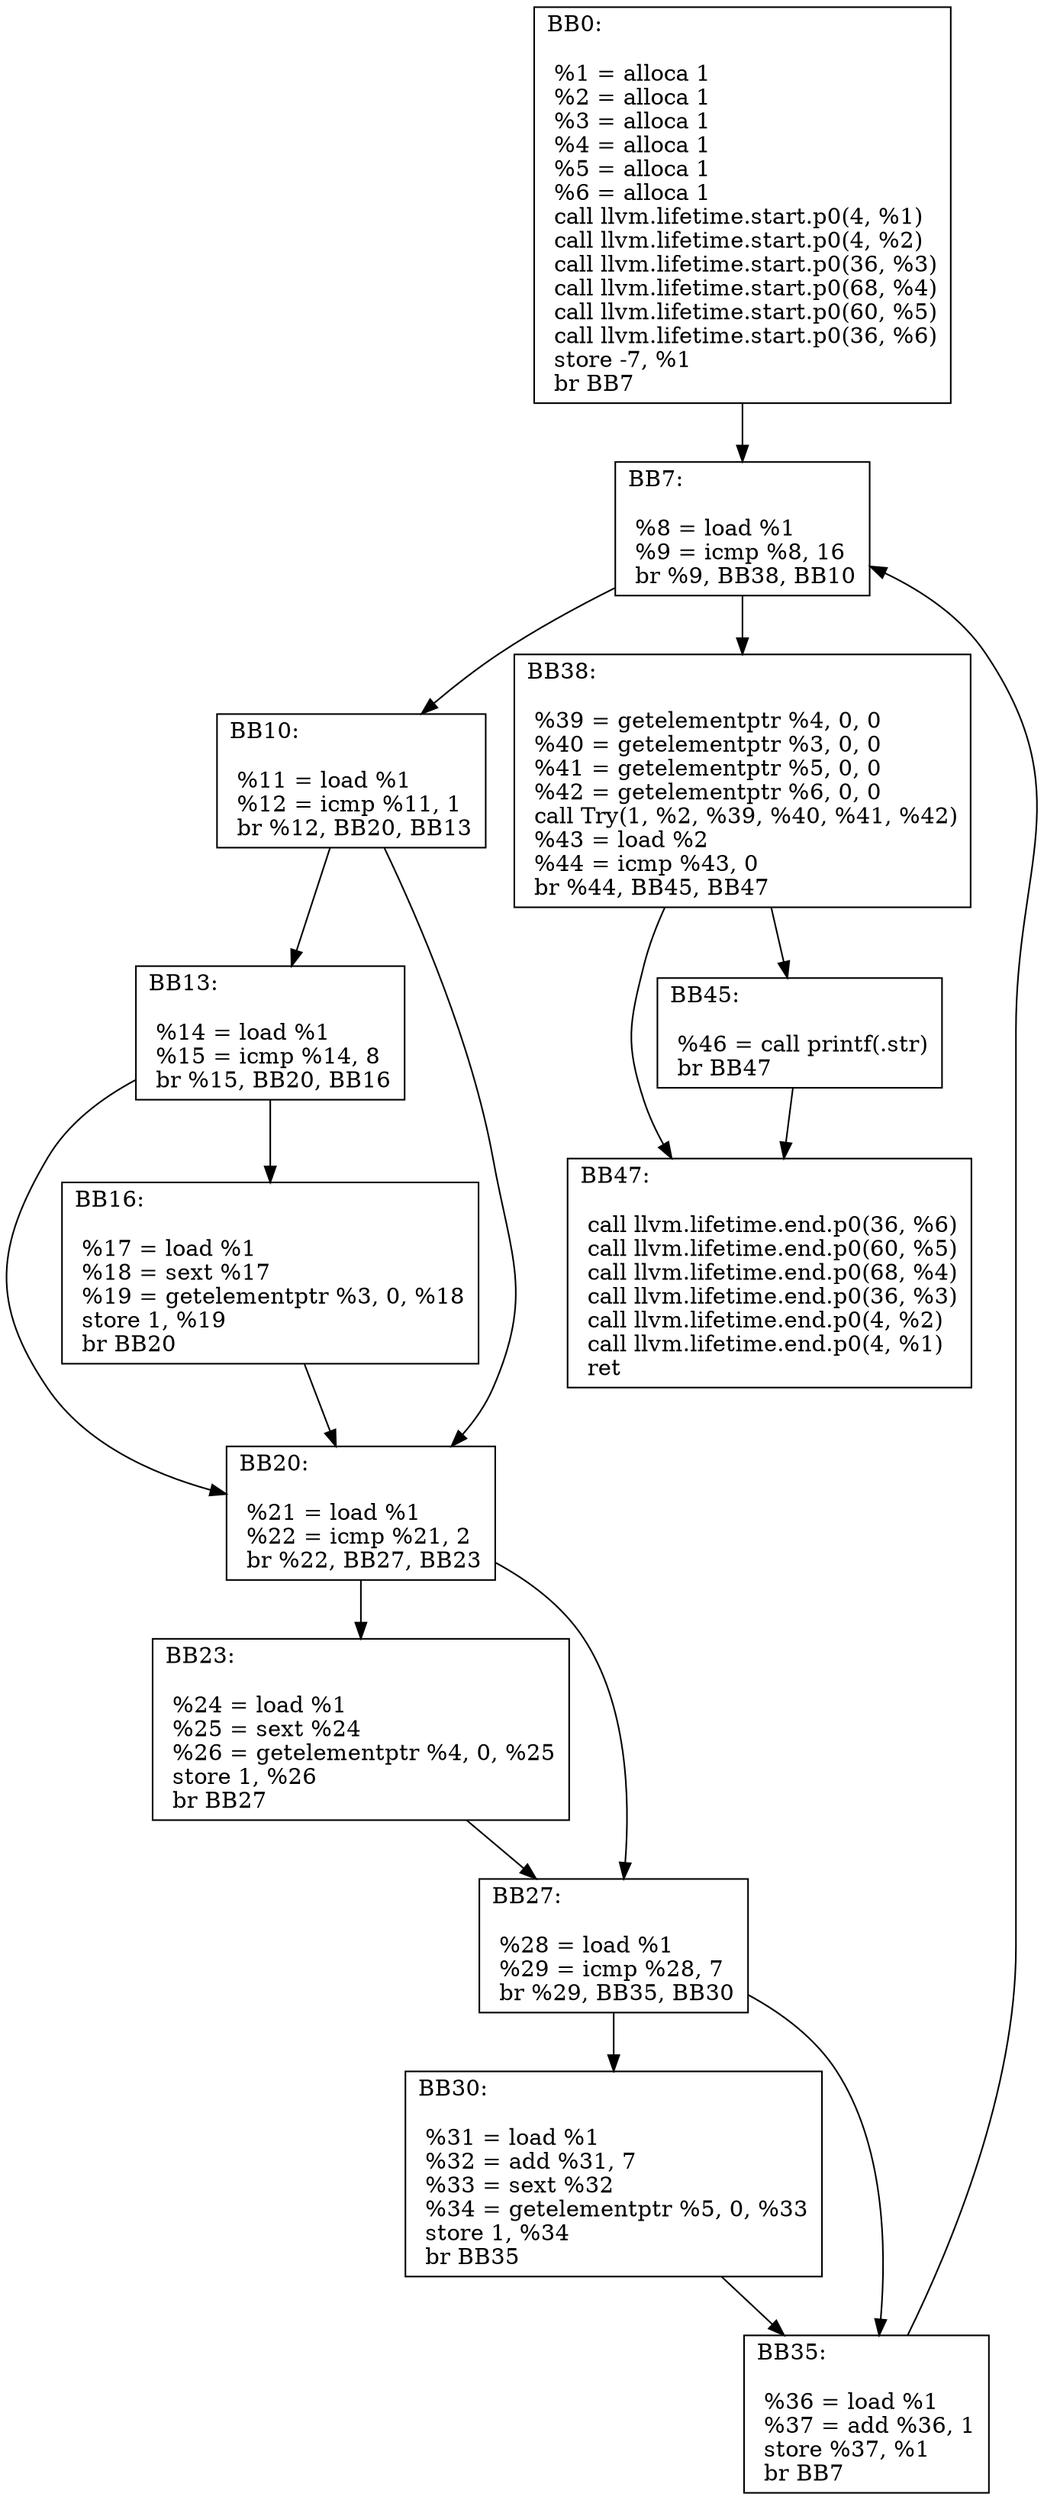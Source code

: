 digraph "CFG of Doit function"{
	BB0[shape=record,label="{BB0:\l\l
	 %1 = alloca  1\l	 %2 = alloca  1\l	 %3 = alloca  1\l	 %4 = alloca  1\l	 %5 = alloca  1\l	 %6 = alloca  1\l	 call llvm.lifetime.start.p0(4, %1)\l	 call llvm.lifetime.start.p0(4, %2)\l	 call llvm.lifetime.start.p0(36, %3)\l	 call llvm.lifetime.start.p0(68, %4)\l	 call llvm.lifetime.start.p0(60, %5)\l	 call llvm.lifetime.start.p0(36, %6)\l	 store  -7,  %1\l	 br BB7\l	}"];
	BB0 -> BB7
	BB7[shape=record,label="{BB7:\l\l
	 %8 = load  %1\l	 %9 = icmp  %8,  16\l	 br %9, BB38, BB10\l	}"];
	BB7 -> BB10
	BB7 -> BB38
	BB10[shape=record,label="{BB10:\l\l
	 %11 = load  %1\l	 %12 = icmp  %11,  1\l	 br %12, BB20, BB13\l	}"];
	BB10 -> BB13
	BB10 -> BB20
	BB13[shape=record,label="{BB13:\l\l
	 %14 = load  %1\l	 %15 = icmp  %14,  8\l	 br %15, BB20, BB16\l	}"];
	BB13 -> BB16
	BB13 -> BB20
	BB16[shape=record,label="{BB16:\l\l
	 %17 = load  %1\l	 %18 = sext  %17\l	 %19 = getelementptr  %3,  0,  %18\l	 store  1,  %19\l	 br BB20\l	}"];
	BB16 -> BB20
	BB20[shape=record,label="{BB20:\l\l
	 %21 = load  %1\l	 %22 = icmp  %21,  2\l	 br %22, BB27, BB23\l	}"];
	BB20 -> BB23
	BB20 -> BB27
	BB23[shape=record,label="{BB23:\l\l
	 %24 = load  %1\l	 %25 = sext  %24\l	 %26 = getelementptr  %4,  0,  %25\l	 store  1,  %26\l	 br BB27\l	}"];
	BB23 -> BB27
	BB27[shape=record,label="{BB27:\l\l
	 %28 = load  %1\l	 %29 = icmp  %28,  7\l	 br %29, BB35, BB30\l	}"];
	BB27 -> BB30
	BB27 -> BB35
	BB30[shape=record,label="{BB30:\l\l
	 %31 = load  %1\l	 %32 = add  %31,  7\l	 %33 = sext  %32\l	 %34 = getelementptr  %5,  0,  %33\l	 store  1,  %34\l	 br BB35\l	}"];
	BB30 -> BB35
	BB35[shape=record,label="{BB35:\l\l
	 %36 = load  %1\l	 %37 = add  %36,  1\l	 store  %37,  %1\l	 br BB7\l	}"];
	BB35 -> BB7
	BB38[shape=record,label="{BB38:\l\l
	 %39 = getelementptr  %4,  0,  0\l	 %40 = getelementptr  %3,  0,  0\l	 %41 = getelementptr  %5,  0,  0\l	 %42 = getelementptr  %6,  0,  0\l	 call Try(1, %2, %39, %40, %41, %42)\l	 %43 = load  %2\l	 %44 = icmp  %43,  0\l	 br %44, BB45, BB47\l	}"];
	BB38 -> BB47
	BB38 -> BB45
	BB45[shape=record,label="{BB45:\l\l
	 %46 = call printf(.str)\l	 br BB47\l	}"];
	BB45 -> BB47
	BB47[shape=record,label="{BB47:\l\l
	 call llvm.lifetime.end.p0(36, %6)\l	 call llvm.lifetime.end.p0(60, %5)\l	 call llvm.lifetime.end.p0(68, %4)\l	 call llvm.lifetime.end.p0(36, %3)\l	 call llvm.lifetime.end.p0(4, %2)\l	 call llvm.lifetime.end.p0(4, %1)\l	 ret \l	}"];
}
